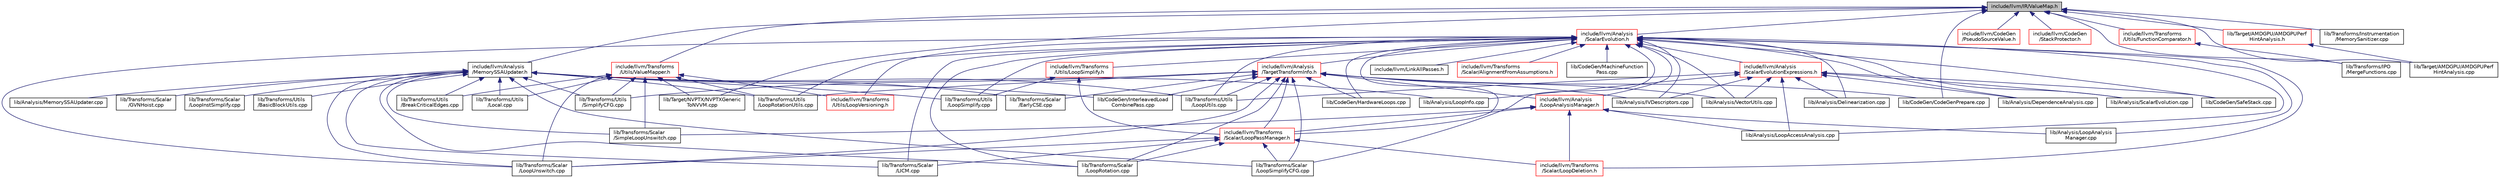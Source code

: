digraph "include/llvm/IR/ValueMap.h"
{
 // LATEX_PDF_SIZE
  bgcolor="transparent";
  edge [fontname="Helvetica",fontsize="10",labelfontname="Helvetica",labelfontsize="10"];
  node [fontname="Helvetica",fontsize="10",shape="box"];
  Node1 [label="include/llvm/IR/ValueMap.h",height=0.2,width=0.4,color="black", fillcolor="grey75", style="filled", fontcolor="black",tooltip=" "];
  Node1 -> Node2 [dir="back",color="midnightblue",fontsize="10",style="solid",fontname="Helvetica"];
  Node2 [label="include/llvm/Analysis\l/MemorySSAUpdater.h",height=0.2,width=0.4,color="black",URL="$MemorySSAUpdater_8h.html",tooltip=" "];
  Node2 -> Node3 [dir="back",color="midnightblue",fontsize="10",style="solid",fontname="Helvetica"];
  Node3 [label="lib/Analysis/LoopInfo.cpp",height=0.2,width=0.4,color="black",URL="$LoopInfo_8cpp.html",tooltip=" "];
  Node2 -> Node4 [dir="back",color="midnightblue",fontsize="10",style="solid",fontname="Helvetica"];
  Node4 [label="lib/Analysis/MemorySSAUpdater.cpp",height=0.2,width=0.4,color="black",URL="$MemorySSAUpdater_8cpp.html",tooltip=" "];
  Node2 -> Node5 [dir="back",color="midnightblue",fontsize="10",style="solid",fontname="Helvetica"];
  Node5 [label="lib/CodeGen/InterleavedLoad\lCombinePass.cpp",height=0.2,width=0.4,color="black",URL="$InterleavedLoadCombinePass_8cpp.html",tooltip=" "];
  Node2 -> Node6 [dir="back",color="midnightblue",fontsize="10",style="solid",fontname="Helvetica"];
  Node6 [label="lib/Transforms/Scalar\l/EarlyCSE.cpp",height=0.2,width=0.4,color="black",URL="$EarlyCSE_8cpp.html",tooltip=" "];
  Node2 -> Node7 [dir="back",color="midnightblue",fontsize="10",style="solid",fontname="Helvetica"];
  Node7 [label="lib/Transforms/Scalar\l/GVNHoist.cpp",height=0.2,width=0.4,color="black",URL="$GVNHoist_8cpp.html",tooltip=" "];
  Node2 -> Node8 [dir="back",color="midnightblue",fontsize="10",style="solid",fontname="Helvetica"];
  Node8 [label="lib/Transforms/Scalar\l/LICM.cpp",height=0.2,width=0.4,color="black",URL="$LICM_8cpp.html",tooltip=" "];
  Node2 -> Node9 [dir="back",color="midnightblue",fontsize="10",style="solid",fontname="Helvetica"];
  Node9 [label="lib/Transforms/Scalar\l/LoopInstSimplify.cpp",height=0.2,width=0.4,color="black",URL="$LoopInstSimplify_8cpp.html",tooltip=" "];
  Node2 -> Node10 [dir="back",color="midnightblue",fontsize="10",style="solid",fontname="Helvetica"];
  Node10 [label="lib/Transforms/Scalar\l/LoopRotation.cpp",height=0.2,width=0.4,color="black",URL="$LoopRotation_8cpp.html",tooltip=" "];
  Node2 -> Node11 [dir="back",color="midnightblue",fontsize="10",style="solid",fontname="Helvetica"];
  Node11 [label="lib/Transforms/Scalar\l/LoopSimplifyCFG.cpp",height=0.2,width=0.4,color="black",URL="$LoopSimplifyCFG_8cpp.html",tooltip=" "];
  Node2 -> Node12 [dir="back",color="midnightblue",fontsize="10",style="solid",fontname="Helvetica"];
  Node12 [label="lib/Transforms/Scalar\l/LoopUnswitch.cpp",height=0.2,width=0.4,color="black",URL="$LoopUnswitch_8cpp.html",tooltip=" "];
  Node2 -> Node13 [dir="back",color="midnightblue",fontsize="10",style="solid",fontname="Helvetica"];
  Node13 [label="lib/Transforms/Scalar\l/SimpleLoopUnswitch.cpp",height=0.2,width=0.4,color="black",URL="$SimpleLoopUnswitch_8cpp.html",tooltip=" "];
  Node2 -> Node14 [dir="back",color="midnightblue",fontsize="10",style="solid",fontname="Helvetica"];
  Node14 [label="lib/Transforms/Utils\l/BasicBlockUtils.cpp",height=0.2,width=0.4,color="black",URL="$BasicBlockUtils_8cpp.html",tooltip=" "];
  Node2 -> Node15 [dir="back",color="midnightblue",fontsize="10",style="solid",fontname="Helvetica"];
  Node15 [label="lib/Transforms/Utils\l/BreakCriticalEdges.cpp",height=0.2,width=0.4,color="black",URL="$BreakCriticalEdges_8cpp.html",tooltip=" "];
  Node2 -> Node16 [dir="back",color="midnightblue",fontsize="10",style="solid",fontname="Helvetica"];
  Node16 [label="lib/Transforms/Utils\l/Local.cpp",height=0.2,width=0.4,color="black",URL="$Local_8cpp.html",tooltip=" "];
  Node2 -> Node17 [dir="back",color="midnightblue",fontsize="10",style="solid",fontname="Helvetica"];
  Node17 [label="lib/Transforms/Utils\l/LoopRotationUtils.cpp",height=0.2,width=0.4,color="black",URL="$LoopRotationUtils_8cpp.html",tooltip=" "];
  Node2 -> Node18 [dir="back",color="midnightblue",fontsize="10",style="solid",fontname="Helvetica"];
  Node18 [label="lib/Transforms/Utils\l/LoopSimplify.cpp",height=0.2,width=0.4,color="black",URL="$LoopSimplify_8cpp.html",tooltip=" "];
  Node2 -> Node19 [dir="back",color="midnightblue",fontsize="10",style="solid",fontname="Helvetica"];
  Node19 [label="lib/Transforms/Utils\l/LoopUtils.cpp",height=0.2,width=0.4,color="black",URL="$LoopUtils_8cpp.html",tooltip=" "];
  Node2 -> Node20 [dir="back",color="midnightblue",fontsize="10",style="solid",fontname="Helvetica"];
  Node20 [label="lib/Transforms/Utils\l/SimplifyCFG.cpp",height=0.2,width=0.4,color="black",URL="$SimplifyCFG_8cpp.html",tooltip=" "];
  Node1 -> Node21 [dir="back",color="midnightblue",fontsize="10",style="solid",fontname="Helvetica"];
  Node21 [label="include/llvm/Analysis\l/ScalarEvolution.h",height=0.2,width=0.4,color="red",URL="$ScalarEvolution_8h.html",tooltip=" "];
  Node21 -> Node22 [dir="back",color="midnightblue",fontsize="10",style="solid",fontname="Helvetica"];
  Node22 [label="include/llvm/Analysis\l/LoopAnalysisManager.h",height=0.2,width=0.4,color="red",URL="$LoopAnalysisManager_8h.html",tooltip="This header provides classes for managing per-loop analyses."];
  Node22 -> Node118 [dir="back",color="midnightblue",fontsize="10",style="solid",fontname="Helvetica"];
  Node118 [label="include/llvm/Transforms\l/Scalar/LoopDeletion.h",height=0.2,width=0.4,color="red",URL="$LoopDeletion_8h.html",tooltip=" "];
  Node22 -> Node122 [dir="back",color="midnightblue",fontsize="10",style="solid",fontname="Helvetica"];
  Node122 [label="include/llvm/Transforms\l/Scalar/LoopPassManager.h",height=0.2,width=0.4,color="red",URL="$LoopPassManager_8h.html",tooltip="This header provides classes for managing a pipeline of passes over loops in LLVM IR."];
  Node122 -> Node118 [dir="back",color="midnightblue",fontsize="10",style="solid",fontname="Helvetica"];
  Node122 -> Node8 [dir="back",color="midnightblue",fontsize="10",style="solid",fontname="Helvetica"];
  Node122 -> Node10 [dir="back",color="midnightblue",fontsize="10",style="solid",fontname="Helvetica"];
  Node122 -> Node11 [dir="back",color="midnightblue",fontsize="10",style="solid",fontname="Helvetica"];
  Node122 -> Node12 [dir="back",color="midnightblue",fontsize="10",style="solid",fontname="Helvetica"];
  Node22 -> Node78 [dir="back",color="midnightblue",fontsize="10",style="solid",fontname="Helvetica"];
  Node78 [label="lib/Analysis/LoopAccessAnalysis.cpp",height=0.2,width=0.4,color="black",URL="$LoopAccessAnalysis_8cpp.html",tooltip=" "];
  Node22 -> Node146 [dir="back",color="midnightblue",fontsize="10",style="solid",fontname="Helvetica"];
  Node146 [label="lib/Analysis/LoopAnalysis\lManager.cpp",height=0.2,width=0.4,color="black",URL="$LoopAnalysisManager_8cpp.html",tooltip=" "];
  Node22 -> Node13 [dir="back",color="midnightblue",fontsize="10",style="solid",fontname="Helvetica"];
  Node21 -> Node149 [dir="back",color="midnightblue",fontsize="10",style="solid",fontname="Helvetica"];
  Node149 [label="include/llvm/Analysis\l/ScalarEvolutionExpressions.h",height=0.2,width=0.4,color="red",URL="$ScalarEvolutionExpressions_8h.html",tooltip=" "];
  Node149 -> Node169 [dir="back",color="midnightblue",fontsize="10",style="solid",fontname="Helvetica"];
  Node169 [label="lib/Analysis/Delinearization.cpp",height=0.2,width=0.4,color="black",URL="$Delinearization_8cpp.html",tooltip=" "];
  Node149 -> Node170 [dir="back",color="midnightblue",fontsize="10",style="solid",fontname="Helvetica"];
  Node170 [label="lib/Analysis/DependenceAnalysis.cpp",height=0.2,width=0.4,color="black",URL="$DependenceAnalysis_8cpp.html",tooltip=" "];
  Node149 -> Node155 [dir="back",color="midnightblue",fontsize="10",style="solid",fontname="Helvetica"];
  Node155 [label="lib/Analysis/IVDescriptors.cpp",height=0.2,width=0.4,color="black",URL="$IVDescriptors_8cpp.html",tooltip=" "];
  Node149 -> Node78 [dir="back",color="midnightblue",fontsize="10",style="solid",fontname="Helvetica"];
  Node149 -> Node3 [dir="back",color="midnightblue",fontsize="10",style="solid",fontname="Helvetica"];
  Node149 -> Node171 [dir="back",color="midnightblue",fontsize="10",style="solid",fontname="Helvetica"];
  Node171 [label="lib/Analysis/ScalarEvolution.cpp",height=0.2,width=0.4,color="black",URL="$ScalarEvolution_8cpp.html",tooltip=" "];
  Node149 -> Node79 [dir="back",color="midnightblue",fontsize="10",style="solid",fontname="Helvetica"];
  Node79 [label="lib/Analysis/VectorUtils.cpp",height=0.2,width=0.4,color="black",URL="$VectorUtils_8cpp.html",tooltip=" "];
  Node149 -> Node173 [dir="back",color="midnightblue",fontsize="10",style="solid",fontname="Helvetica"];
  Node173 [label="lib/CodeGen/SafeStack.cpp",height=0.2,width=0.4,color="black",URL="$SafeStack_8cpp.html",tooltip=" "];
  Node149 -> Node19 [dir="back",color="midnightblue",fontsize="10",style="solid",fontname="Helvetica"];
  Node21 -> Node180 [dir="back",color="midnightblue",fontsize="10",style="solid",fontname="Helvetica"];
  Node180 [label="include/llvm/Analysis\l/TargetTransformInfo.h",height=0.2,width=0.4,color="red",URL="$TargetTransformInfo_8h.html",tooltip="This pass exposes codegen information to IR-level passes."];
  Node180 -> Node22 [dir="back",color="midnightblue",fontsize="10",style="solid",fontname="Helvetica"];
  Node180 -> Node122 [dir="back",color="midnightblue",fontsize="10",style="solid",fontname="Helvetica"];
  Node180 -> Node155 [dir="back",color="midnightblue",fontsize="10",style="solid",fontname="Helvetica"];
  Node180 -> Node79 [dir="back",color="midnightblue",fontsize="10",style="solid",fontname="Helvetica"];
  Node180 -> Node80 [dir="back",color="midnightblue",fontsize="10",style="solid",fontname="Helvetica"];
  Node80 [label="lib/CodeGen/CodeGenPrepare.cpp",height=0.2,width=0.4,color="black",URL="$CodeGenPrepare_8cpp.html",tooltip=" "];
  Node180 -> Node160 [dir="back",color="midnightblue",fontsize="10",style="solid",fontname="Helvetica"];
  Node160 [label="lib/CodeGen/HardwareLoops.cpp",height=0.2,width=0.4,color="black",URL="$HardwareLoops_8cpp.html",tooltip="Insert hardware loop intrinsics into loops which are deemed profitable by the target,..."];
  Node180 -> Node5 [dir="back",color="midnightblue",fontsize="10",style="solid",fontname="Helvetica"];
  Node180 -> Node6 [dir="back",color="midnightblue",fontsize="10",style="solid",fontname="Helvetica"];
  Node180 -> Node10 [dir="back",color="midnightblue",fontsize="10",style="solid",fontname="Helvetica"];
  Node180 -> Node11 [dir="back",color="midnightblue",fontsize="10",style="solid",fontname="Helvetica"];
  Node180 -> Node12 [dir="back",color="midnightblue",fontsize="10",style="solid",fontname="Helvetica"];
  Node180 -> Node17 [dir="back",color="midnightblue",fontsize="10",style="solid",fontname="Helvetica"];
  Node180 -> Node19 [dir="back",color="midnightblue",fontsize="10",style="solid",fontname="Helvetica"];
  Node180 -> Node20 [dir="back",color="midnightblue",fontsize="10",style="solid",fontname="Helvetica"];
  Node21 -> Node153 [dir="back",color="midnightblue",fontsize="10",style="solid",fontname="Helvetica"];
  Node153 [label="include/llvm/LinkAllPasses.h",height=0.2,width=0.4,color="black",URL="$LinkAllPasses_8h.html",tooltip=" "];
  Node21 -> Node283 [dir="back",color="midnightblue",fontsize="10",style="solid",fontname="Helvetica"];
  Node283 [label="include/llvm/Transforms\l/Scalar/AlignmentFromAssumptions.h",height=0.2,width=0.4,color="red",URL="$AlignmentFromAssumptions_8h.html",tooltip=" "];
  Node21 -> Node118 [dir="back",color="midnightblue",fontsize="10",style="solid",fontname="Helvetica"];
  Node21 -> Node122 [dir="back",color="midnightblue",fontsize="10",style="solid",fontname="Helvetica"];
  Node21 -> Node284 [dir="back",color="midnightblue",fontsize="10",style="solid",fontname="Helvetica"];
  Node284 [label="include/llvm/Transforms\l/Utils/LoopSimplify.h",height=0.2,width=0.4,color="red",URL="$LoopSimplify_8h.html",tooltip=" "];
  Node284 -> Node122 [dir="back",color="midnightblue",fontsize="10",style="solid",fontname="Helvetica"];
  Node284 -> Node18 [dir="back",color="midnightblue",fontsize="10",style="solid",fontname="Helvetica"];
  Node21 -> Node107 [dir="back",color="midnightblue",fontsize="10",style="solid",fontname="Helvetica"];
  Node107 [label="include/llvm/Transforms\l/Utils/LoopVersioning.h",height=0.2,width=0.4,color="red",URL="$LoopVersioning_8h.html",tooltip=" "];
  Node21 -> Node169 [dir="back",color="midnightblue",fontsize="10",style="solid",fontname="Helvetica"];
  Node21 -> Node170 [dir="back",color="midnightblue",fontsize="10",style="solid",fontname="Helvetica"];
  Node21 -> Node155 [dir="back",color="midnightblue",fontsize="10",style="solid",fontname="Helvetica"];
  Node21 -> Node78 [dir="back",color="midnightblue",fontsize="10",style="solid",fontname="Helvetica"];
  Node21 -> Node146 [dir="back",color="midnightblue",fontsize="10",style="solid",fontname="Helvetica"];
  Node21 -> Node171 [dir="back",color="midnightblue",fontsize="10",style="solid",fontname="Helvetica"];
  Node21 -> Node79 [dir="back",color="midnightblue",fontsize="10",style="solid",fontname="Helvetica"];
  Node21 -> Node160 [dir="back",color="midnightblue",fontsize="10",style="solid",fontname="Helvetica"];
  Node21 -> Node28 [dir="back",color="midnightblue",fontsize="10",style="solid",fontname="Helvetica"];
  Node28 [label="lib/CodeGen/MachineFunction\lPass.cpp",height=0.2,width=0.4,color="black",URL="$MachineFunctionPass_8cpp.html",tooltip=" "];
  Node21 -> Node173 [dir="back",color="midnightblue",fontsize="10",style="solid",fontname="Helvetica"];
  Node21 -> Node8 [dir="back",color="midnightblue",fontsize="10",style="solid",fontname="Helvetica"];
  Node21 -> Node10 [dir="back",color="midnightblue",fontsize="10",style="solid",fontname="Helvetica"];
  Node21 -> Node11 [dir="back",color="midnightblue",fontsize="10",style="solid",fontname="Helvetica"];
  Node21 -> Node12 [dir="back",color="midnightblue",fontsize="10",style="solid",fontname="Helvetica"];
  Node21 -> Node17 [dir="back",color="midnightblue",fontsize="10",style="solid",fontname="Helvetica"];
  Node21 -> Node18 [dir="back",color="midnightblue",fontsize="10",style="solid",fontname="Helvetica"];
  Node21 -> Node19 [dir="back",color="midnightblue",fontsize="10",style="solid",fontname="Helvetica"];
  Node1 -> Node287 [dir="back",color="midnightblue",fontsize="10",style="solid",fontname="Helvetica"];
  Node287 [label="include/llvm/CodeGen\l/PseudoSourceValue.h",height=0.2,width=0.4,color="red",URL="$PseudoSourceValue_8h.html",tooltip=" "];
  Node1 -> Node1260 [dir="back",color="midnightblue",fontsize="10",style="solid",fontname="Helvetica"];
  Node1260 [label="include/llvm/CodeGen\l/StackProtector.h",height=0.2,width=0.4,color="red",URL="$StackProtector_8h.html",tooltip=" "];
  Node1 -> Node1262 [dir="back",color="midnightblue",fontsize="10",style="solid",fontname="Helvetica"];
  Node1262 [label="include/llvm/Transforms\l/Utils/FunctionComparator.h",height=0.2,width=0.4,color="red",URL="$FunctionComparator_8h.html",tooltip=" "];
  Node1262 -> Node1263 [dir="back",color="midnightblue",fontsize="10",style="solid",fontname="Helvetica"];
  Node1263 [label="lib/Transforms/IPO\l/MergeFunctions.cpp",height=0.2,width=0.4,color="black",URL="$MergeFunctions_8cpp.html",tooltip=" "];
  Node1 -> Node1265 [dir="back",color="midnightblue",fontsize="10",style="solid",fontname="Helvetica"];
  Node1265 [label="include/llvm/Transforms\l/Utils/ValueMapper.h",height=0.2,width=0.4,color="red",URL="$ValueMapper_8h.html",tooltip=" "];
  Node1265 -> Node107 [dir="back",color="midnightblue",fontsize="10",style="solid",fontname="Helvetica"];
  Node1265 -> Node1290 [dir="back",color="midnightblue",fontsize="10",style="solid",fontname="Helvetica"];
  Node1290 [label="lib/Target/NVPTX/NVPTXGeneric\lToNVVM.cpp",height=0.2,width=0.4,color="black",URL="$NVPTXGenericToNVVM_8cpp.html",tooltip=" "];
  Node1265 -> Node12 [dir="back",color="midnightblue",fontsize="10",style="solid",fontname="Helvetica"];
  Node1265 -> Node13 [dir="back",color="midnightblue",fontsize="10",style="solid",fontname="Helvetica"];
  Node1265 -> Node15 [dir="back",color="midnightblue",fontsize="10",style="solid",fontname="Helvetica"];
  Node1265 -> Node16 [dir="back",color="midnightblue",fontsize="10",style="solid",fontname="Helvetica"];
  Node1265 -> Node17 [dir="back",color="midnightblue",fontsize="10",style="solid",fontname="Helvetica"];
  Node1265 -> Node20 [dir="back",color="midnightblue",fontsize="10",style="solid",fontname="Helvetica"];
  Node1 -> Node80 [dir="back",color="midnightblue",fontsize="10",style="solid",fontname="Helvetica"];
  Node1 -> Node1117 [dir="back",color="midnightblue",fontsize="10",style="solid",fontname="Helvetica"];
  Node1117 [label="lib/Target/AMDGPU/AMDGPUPerf\lHintAnalysis.cpp",height=0.2,width=0.4,color="black",URL="$AMDGPUPerfHintAnalysis_8cpp.html",tooltip="Analyzes if a function potentially memory bound and if a kernel kernel may benefit from limiting numb..."];
  Node1 -> Node1292 [dir="back",color="midnightblue",fontsize="10",style="solid",fontname="Helvetica"];
  Node1292 [label="lib/Target/AMDGPU/AMDGPUPerf\lHintAnalysis.h",height=0.2,width=0.4,color="red",URL="$AMDGPUPerfHintAnalysis_8h.html",tooltip="Analyzes if a function potentially memory bound and if a kernel kernel may benefit from limiting numb..."];
  Node1292 -> Node1117 [dir="back",color="midnightblue",fontsize="10",style="solid",fontname="Helvetica"];
  Node1 -> Node1290 [dir="back",color="midnightblue",fontsize="10",style="solid",fontname="Helvetica"];
  Node1 -> Node1263 [dir="back",color="midnightblue",fontsize="10",style="solid",fontname="Helvetica"];
  Node1 -> Node1293 [dir="back",color="midnightblue",fontsize="10",style="solid",fontname="Helvetica"];
  Node1293 [label="lib/Transforms/Instrumentation\l/MemorySanitizer.cpp",height=0.2,width=0.4,color="black",URL="$MemorySanitizer_8cpp.html",tooltip="This file is a part of MemorySanitizer, a detector of uninitialized reads."];
}
